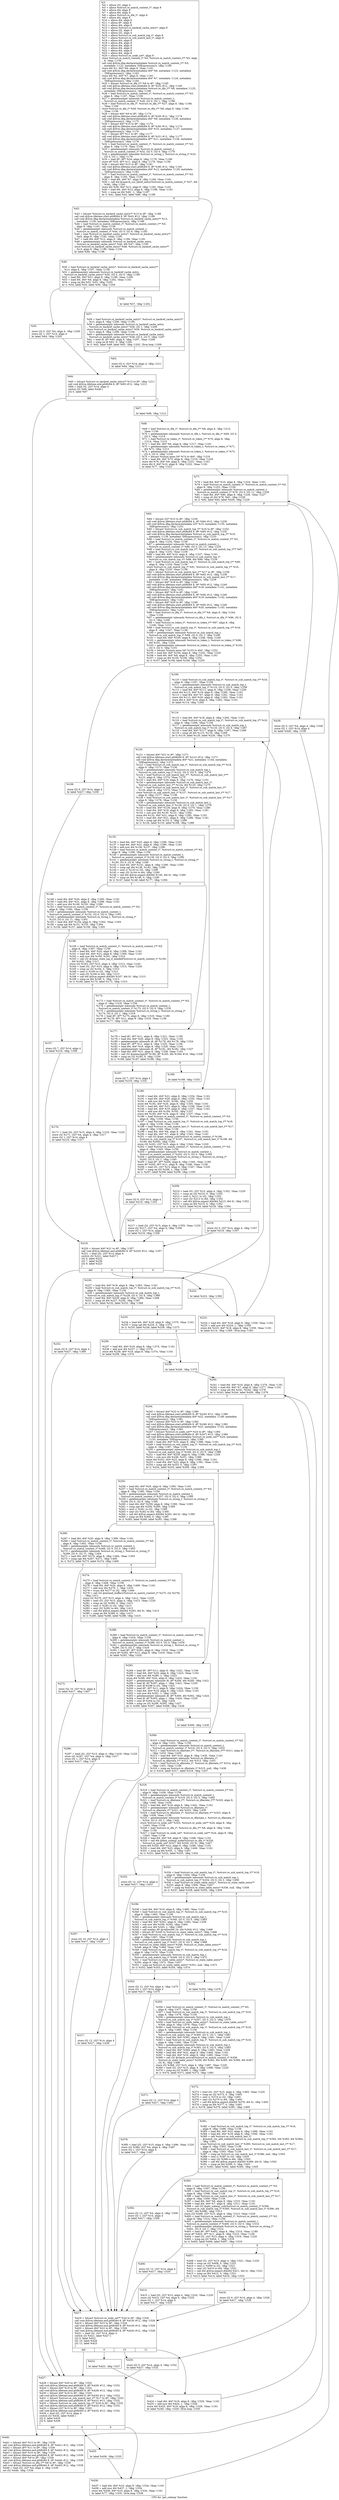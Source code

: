 digraph "CFG for 'get_subexp' function" {
	label="CFG for 'get_subexp' function";

	Node0xf84430 [shape=record,label="{%3:\l  %4 = alloca i32, align 4\l  %5 = alloca %struct.re_match_context_t*, align 8\l  %6 = alloca i64, align 8\l  %7 = alloca i64, align 8\l  %8 = alloca %struct.re_dfa_t*, align 8\l  %9 = alloca i64, align 8\l  %10 = alloca i64, align 8\l  %11 = alloca i8*, align 8\l  %12 = alloca i64, align 8\l  %13 = alloca %struct.re_backref_cache_entry*, align 8\l  %14 = alloca i32, align 4\l  %15 = alloca i32, align 4\l  %16 = alloca %struct.re_sub_match_top_t*, align 8\l  %17 = alloca %struct.re_sub_match_last_t*, align 8\l  %18 = alloca i64, align 8\l  %19 = alloca i64, align 8\l  %20 = alloca i64, align 8\l  %21 = alloca i64, align 8\l  %22 = alloca i64, align 8\l  %23 = alloca i64, align 8\l  %24 = alloca %struct.re_node_set*, align 8\l  store %struct.re_match_context_t* %0, %struct.re_match_context_t** %5, align\l... 8, !tbaa !1156\l  call void @llvm.dbg.declare(metadata %struct.re_match_context_t** %5,\l... metadata !1122, metadata !DIExpression()), !dbg !1160\l  store i64 %1, i64* %6, align 8, !tbaa !1161\l  call void @llvm.dbg.declare(metadata i64* %6, metadata !1123, metadata\l... !DIExpression()), !dbg !1163\l  store i64 %2, i64* %7, align 8, !tbaa !1161\l  call void @llvm.dbg.declare(metadata i64* %7, metadata !1124, metadata\l... !DIExpression()), !dbg !1164\l  %25 = bitcast %struct.re_dfa_t** %8 to i8*, !dbg !1165\l  call void @llvm.lifetime.start.p0i8(i64 8, i8* %25) #12, !dbg !1165\l  call void @llvm.dbg.declare(metadata %struct.re_dfa_t** %8, metadata !1125,\l... metadata !DIExpression()), !dbg !1166\l  %26 = load %struct.re_match_context_t*, %struct.re_match_context_t** %5,\l... align 8, !dbg !1167, !tbaa !1156\l  %27 = getelementptr inbounds %struct.re_match_context_t,\l... %struct.re_match_context_t* %26, i32 0, i32 1, !dbg !1168\l  %28 = load %struct.re_dfa_t*, %struct.re_dfa_t** %27, align 8, !dbg !1168,\l... !tbaa !1169\l  store %struct.re_dfa_t* %28, %struct.re_dfa_t** %8, align 8, !dbg !1166,\l... !tbaa !1156\l  %29 = bitcast i64* %9 to i8*, !dbg !1174\l  call void @llvm.lifetime.start.p0i8(i64 8, i8* %29) #12, !dbg !1174\l  call void @llvm.dbg.declare(metadata i64* %9, metadata !1126, metadata\l... !DIExpression()), !dbg !1175\l  %30 = bitcast i64* %10 to i8*, !dbg !1174\l  call void @llvm.lifetime.start.p0i8(i64 8, i8* %30) #12, !dbg !1174\l  call void @llvm.dbg.declare(metadata i64* %10, metadata !1127, metadata\l... !DIExpression()), !dbg !1176\l  %31 = bitcast i8** %11 to i8*, !dbg !1177\l  call void @llvm.lifetime.start.p0i8(i64 8, i8* %31) #12, !dbg !1177\l  call void @llvm.dbg.declare(metadata i8** %11, metadata !1128, metadata\l... !DIExpression()), !dbg !1178\l  %32 = load %struct.re_match_context_t*, %struct.re_match_context_t** %5,\l... align 8, !dbg !1179, !tbaa !1156\l  %33 = getelementptr inbounds %struct.re_match_context_t,\l... %struct.re_match_context_t* %32, i32 0, i32 0, !dbg !1179\l  %34 = getelementptr inbounds %struct.re_string_t, %struct.re_string_t* %33,\l... i32 0, i32 1, !dbg !1179\l  %35 = load i8*, i8** %34, align 8, !dbg !1179, !tbaa !1180\l  store i8* %35, i8** %11, align 8, !dbg !1178, !tbaa !1156\l  %36 = bitcast i64* %12 to i8*, !dbg !1181\l  call void @llvm.lifetime.start.p0i8(i64 8, i8* %36) #12, !dbg !1181\l  call void @llvm.dbg.declare(metadata i64* %12, metadata !1129, metadata\l... !DIExpression()), !dbg !1182\l  %37 = load %struct.re_match_context_t*, %struct.re_match_context_t** %5,\l... align 8, !dbg !1183, !tbaa !1156\l  %38 = load i64, i64* %7, align 8, !dbg !1184, !tbaa !1161\l  %39 = call i64 @search_cur_bkref_entry(%struct.re_match_context_t* %37, i64\l... %38), !dbg !1185\l  store i64 %39, i64* %12, align 8, !dbg !1182, !tbaa !1161\l  %40 = load i64, i64* %12, align 8, !dbg !1186, !tbaa !1161\l  %41 = icmp ne i64 %40, -1, !dbg !1187\l  br i1 %41, label %42, label %68, !dbg !1188\l|{<s0>T|<s1>F}}"];
	Node0xf84430:s0 -> Node0xf84500;
	Node0xf84430:s1 -> Node0xf84780;
	Node0xf84500 [shape=record,label="{%42:\l\l  %43 = bitcast %struct.re_backref_cache_entry** %13 to i8*, !dbg !1189\l  call void @llvm.lifetime.start.p0i8(i64 8, i8* %43) #12, !dbg !1189\l  call void @llvm.dbg.declare(metadata %struct.re_backref_cache_entry** %13,\l... metadata !1130, metadata !DIExpression()), !dbg !1190\l  %44 = load %struct.re_match_context_t*, %struct.re_match_context_t** %5,\l... align 8, !dbg !1191, !tbaa !1156\l  %45 = getelementptr inbounds %struct.re_match_context_t,\l... %struct.re_match_context_t* %44, i32 0, i32 9, !dbg !1192\l  %46 = load %struct.re_backref_cache_entry*, %struct.re_backref_cache_entry**\l... %45, align 8, !dbg !1192, !tbaa !1193\l  %47 = load i64, i64* %12, align 8, !dbg !1194, !tbaa !1161\l  %48 = getelementptr inbounds %struct.re_backref_cache_entry,\l... %struct.re_backref_cache_entry* %46, i64 %47, !dbg !1195\l  store %struct.re_backref_cache_entry* %48, %struct.re_backref_cache_entry**\l... %13, align 8, !dbg !1190, !tbaa !1156\l  br label %49, !dbg !1196\l}"];
	Node0xf84500 -> Node0xf84550;
	Node0xf84550 [shape=record,label="{%49:\l\l  %50 = load %struct.re_backref_cache_entry*, %struct.re_backref_cache_entry**\l... %13, align 8, !dbg !1197, !tbaa !1156\l  %51 = getelementptr inbounds %struct.re_backref_cache_entry,\l... %struct.re_backref_cache_entry* %50, i32 0, i32 0, !dbg !1199\l  %52 = load i64, i64* %51, align 8, !dbg !1199, !tbaa !1200\l  %53 = load i64, i64* %6, align 8, !dbg !1202, !tbaa !1161\l  %54 = icmp eq i64 %52, %53, !dbg !1203\l  br i1 %54, label %55, label %56, !dbg !1204\l|{<s0>T|<s1>F}}"];
	Node0xf84550:s0 -> Node0xf845a0;
	Node0xf84550:s1 -> Node0xf845f0;
	Node0xf845a0 [shape=record,label="{%55:\l\l  store i32 0, i32* %4, align 4, !dbg !1205\l  store i32 1, i32* %14, align 4\l  br label %64, !dbg !1205\l}"];
	Node0xf845a0 -> Node0xf846e0;
	Node0xf845f0 [shape=record,label="{%56:\l\l  br label %57, !dbg !1202\l}"];
	Node0xf845f0 -> Node0xf84640;
	Node0xf84640 [shape=record,label="{%57:\l\l  %58 = load %struct.re_backref_cache_entry*, %struct.re_backref_cache_entry**\l... %13, align 8, !dbg !1206, !tbaa !1156\l  %59 = getelementptr inbounds %struct.re_backref_cache_entry,\l... %struct.re_backref_cache_entry* %58, i32 1, !dbg !1206\l  store %struct.re_backref_cache_entry* %59, %struct.re_backref_cache_entry**\l... %13, align 8, !dbg !1206, !tbaa !1156\l  %60 = getelementptr inbounds %struct.re_backref_cache_entry,\l... %struct.re_backref_cache_entry* %58, i32 0, i32 5, !dbg !1207\l  %61 = load i8, i8* %60, align 8, !dbg !1207, !tbaa !1208\l  %62 = icmp ne i8 %61, 0, !dbg !1202\l  br i1 %62, label %49, label %63, !dbg !1202, !llvm.loop !1209\l|{<s0>T|<s1>F}}"];
	Node0xf84640:s0 -> Node0xf84550;
	Node0xf84640:s1 -> Node0xf84690;
	Node0xf84690 [shape=record,label="{%63:\l\l  store i32 0, i32* %14, align 4, !dbg !1211\l  br label %64, !dbg !1211\l}"];
	Node0xf84690 -> Node0xf846e0;
	Node0xf846e0 [shape=record,label="{%64:\l\l  %65 = bitcast %struct.re_backref_cache_entry** %13 to i8*, !dbg !1211\l  call void @llvm.lifetime.end.p0i8(i64 8, i8* %65) #12, !dbg !1211\l  %66 = load i32, i32* %14, align 4\l  switch i32 %66, label %440 [\l    i32 0, label %67\l  ]\l|{<s0>def|<s1>0}}"];
	Node0xf846e0:s0 -> Node0xf85c70;
	Node0xf846e0:s1 -> Node0xf84730;
	Node0xf84730 [shape=record,label="{%67:\l\l  br label %68, !dbg !1212\l}"];
	Node0xf84730 -> Node0xf84780;
	Node0xf84780 [shape=record,label="{%68:\l\l  %69 = load %struct.re_dfa_t*, %struct.re_dfa_t** %8, align 8, !dbg !1213,\l... !tbaa !1156\l  %70 = getelementptr inbounds %struct.re_dfa_t, %struct.re_dfa_t* %69, i32 0,\l... i32 0, !dbg !1214\l  %71 = load %struct.re_token_t*, %struct.re_token_t** %70, align 8, !dbg\l... !1214, !tbaa !1215\l  %72 = load i64, i64* %6, align 8, !dbg !1217, !tbaa !1161\l  %73 = getelementptr inbounds %struct.re_token_t, %struct.re_token_t* %71,\l... i64 %72, !dbg !1213\l  %74 = getelementptr inbounds %struct.re_token_t, %struct.re_token_t* %73,\l... i32 0, i32 0, !dbg !1218\l  %75 = bitcast %union.anon.34* %74 to i64*, !dbg !1219\l  %76 = load i64, i64* %75, align 8, !dbg !1219, !tbaa !1220\l  store i64 %76, i64* %9, align 8, !dbg !1221, !tbaa !1161\l  store i64 0, i64* %10, align 8, !dbg !1222, !tbaa !1161\l  br label %77, !dbg !1223\l}"];
	Node0xf84780 -> Node0xf847d0;
	Node0xf847d0 [shape=record,label="{%77:\l\l  %78 = load i64, i64* %10, align 8, !dbg !1224, !tbaa !1161\l  %79 = load %struct.re_match_context_t*, %struct.re_match_context_t** %5,\l... align 8, !dbg !1225, !tbaa !1156\l  %80 = getelementptr inbounds %struct.re_match_context_t,\l... %struct.re_match_context_t* %79, i32 0, i32 11, !dbg !1226\l  %81 = load i64, i64* %80, align 8, !dbg !1226, !tbaa !1227\l  %82 = icmp slt i64 %78, %81, !dbg !1228\l  br i1 %82, label %83, label %439, !dbg !1229\l|{<s0>T|<s1>F}}"];
	Node0xf847d0:s0 -> Node0xf84820;
	Node0xf847d0:s1 -> Node0xf85c20;
	Node0xf84820 [shape=record,label="{%83:\l\l  %84 = bitcast i32* %15 to i8*, !dbg !1230\l  call void @llvm.lifetime.start.p0i8(i64 4, i8* %84) #12, !dbg !1230\l  call void @llvm.dbg.declare(metadata i32* %15, metadata !1135, metadata\l... !DIExpression()), !dbg !1231\l  %85 = bitcast %struct.re_sub_match_top_t** %16 to i8*, !dbg !1232\l  call void @llvm.lifetime.start.p0i8(i64 8, i8* %85) #12, !dbg !1232\l  call void @llvm.dbg.declare(metadata %struct.re_sub_match_top_t** %16,\l... metadata !1139, metadata !DIExpression()), !dbg !1233\l  %86 = load %struct.re_match_context_t*, %struct.re_match_context_t** %5,\l... align 8, !dbg !1234, !tbaa !1156\l  %87 = getelementptr inbounds %struct.re_match_context_t,\l... %struct.re_match_context_t* %86, i32 0, i32 13, !dbg !1235\l  %88 = load %struct.re_sub_match_top_t**, %struct.re_sub_match_top_t*** %87,\l... align 8, !dbg !1235, !tbaa !1236\l  %89 = load i64, i64* %10, align 8, !dbg !1237, !tbaa !1161\l  %90 = getelementptr inbounds %struct.re_sub_match_top_t*,\l... %struct.re_sub_match_top_t** %88, i64 %89, !dbg !1234\l  %91 = load %struct.re_sub_match_top_t*, %struct.re_sub_match_top_t** %90,\l... align 8, !dbg !1234, !tbaa !1156\l  store %struct.re_sub_match_top_t* %91, %struct.re_sub_match_top_t** %16,\l... align 8, !dbg !1233, !tbaa !1156\l  %92 = bitcast %struct.re_sub_match_last_t** %17 to i8*, !dbg !1238\l  call void @llvm.lifetime.start.p0i8(i64 8, i8* %92) #12, !dbg !1238\l  call void @llvm.dbg.declare(metadata %struct.re_sub_match_last_t** %17,\l... metadata !1140, metadata !DIExpression()), !dbg !1239\l  %93 = bitcast i64* %18 to i8*, !dbg !1240\l  call void @llvm.lifetime.start.p0i8(i64 8, i8* %93) #12, !dbg !1240\l  call void @llvm.dbg.declare(metadata i64* %18, metadata !1141, metadata\l... !DIExpression()), !dbg !1241\l  %94 = bitcast i64* %19 to i8*, !dbg !1240\l  call void @llvm.lifetime.start.p0i8(i64 8, i8* %94) #12, !dbg !1240\l  call void @llvm.dbg.declare(metadata i64* %19, metadata !1142, metadata\l... !DIExpression()), !dbg !1242\l  %95 = bitcast i64* %20 to i8*, !dbg !1240\l  call void @llvm.lifetime.start.p0i8(i64 8, i8* %95) #12, !dbg !1240\l  call void @llvm.dbg.declare(metadata i64* %20, metadata !1143, metadata\l... !DIExpression()), !dbg !1243\l  %96 = load %struct.re_dfa_t*, %struct.re_dfa_t** %8, align 8, !dbg !1244,\l... !tbaa !1156\l  %97 = getelementptr inbounds %struct.re_dfa_t, %struct.re_dfa_t* %96, i32 0,\l... i32 0, !dbg !1246\l  %98 = load %struct.re_token_t*, %struct.re_token_t** %97, align 8, !dbg\l... !1246, !tbaa !1215\l  %99 = load %struct.re_sub_match_top_t*, %struct.re_sub_match_top_t** %16,\l... align 8, !dbg !1247, !tbaa !1156\l  %100 = getelementptr inbounds %struct.re_sub_match_top_t,\l... %struct.re_sub_match_top_t* %99, i32 0, i32 1, !dbg !1248\l  %101 = load i64, i64* %100, align 8, !dbg !1248, !tbaa !1249\l  %102 = getelementptr inbounds %struct.re_token_t, %struct.re_token_t* %98,\l... i64 %101, !dbg !1244\l  %103 = getelementptr inbounds %struct.re_token_t, %struct.re_token_t* %102,\l... i32 0, i32 0, !dbg !1251\l  %104 = bitcast %union.anon.34* %103 to i64*, !dbg !1252\l  %105 = load i64, i64* %104, align 8, !dbg !1252, !tbaa !1220\l  %106 = load i64, i64* %9, align 8, !dbg !1253, !tbaa !1161\l  %107 = icmp ne i64 %105, %106, !dbg !1254\l  br i1 %107, label %108, label %109, !dbg !1255\l|{<s0>T|<s1>F}}"];
	Node0xf84820:s0 -> Node0xf84870;
	Node0xf84820:s1 -> Node0xf848c0;
	Node0xf84870 [shape=record,label="{%108:\l\l  store i32 6, i32* %14, align 4\l  br label %427, !dbg !1256\l}"];
	Node0xf84870 -> Node0xf85b30;
	Node0xf848c0 [shape=record,label="{%109:\l\l  %110 = load %struct.re_sub_match_top_t*, %struct.re_sub_match_top_t** %16,\l... align 8, !dbg !1257, !tbaa !1156\l  %111 = getelementptr inbounds %struct.re_sub_match_top_t,\l... %struct.re_sub_match_top_t* %110, i32 0, i32 0, !dbg !1258\l  %112 = load i64, i64* %111, align 8, !dbg !1258, !tbaa !1259\l  store i64 %112, i64* %19, align 8, !dbg !1260, !tbaa !1161\l  %113 = load i64, i64* %7, align 8, !dbg !1261, !tbaa !1161\l  store i64 %113, i64* %20, align 8, !dbg !1262, !tbaa !1161\l  store i64 0, i64* %18, align 8, !dbg !1263, !tbaa !1161\l  br label %114, !dbg !1264\l}"];
	Node0xf848c0 -> Node0xf84910;
	Node0xf84910 [shape=record,label="{%114:\l\l  %115 = load i64, i64* %18, align 8, !dbg !1265, !tbaa !1161\l  %116 = load %struct.re_sub_match_top_t*, %struct.re_sub_match_top_t** %16,\l... align 8, !dbg !1266, !tbaa !1156\l  %117 = getelementptr inbounds %struct.re_sub_match_top_t,\l... %struct.re_sub_match_top_t* %116, i32 0, i32 4, !dbg !1267\l  %118 = load i64, i64* %117, align 8, !dbg !1267, !tbaa !1268\l  %119 = icmp slt i64 %115, %118, !dbg !1269\l  br i1 %119, label %120, label %226, !dbg !1270\l|{<s0>T|<s1>F}}"];
	Node0xf84910:s0 -> Node0xf84960;
	Node0xf84910:s1 -> Node0xf84f00;
	Node0xf84960 [shape=record,label="{%120:\l\l  %121 = bitcast i64* %21 to i8*, !dbg !1271\l  call void @llvm.lifetime.start.p0i8(i64 8, i8* %121) #12, !dbg !1271\l  call void @llvm.dbg.declare(metadata i64* %21, metadata !1144, metadata\l... !DIExpression()), !dbg !1272\l  %122 = load %struct.re_sub_match_top_t*, %struct.re_sub_match_top_t** %16,\l... align 8, !dbg !1273, !tbaa !1156\l  %123 = getelementptr inbounds %struct.re_sub_match_top_t,\l... %struct.re_sub_match_top_t* %122, i32 0, i32 5, !dbg !1274\l  %124 = load %struct.re_sub_match_last_t**, %struct.re_sub_match_last_t***\l... %123, align 8, !dbg !1274, !tbaa !1275\l  %125 = load i64, i64* %18, align 8, !dbg !1276, !tbaa !1161\l  %126 = getelementptr inbounds %struct.re_sub_match_last_t*,\l... %struct.re_sub_match_last_t** %124, i64 %125, !dbg !1273\l  %127 = load %struct.re_sub_match_last_t*, %struct.re_sub_match_last_t**\l... %126, align 8, !dbg !1273, !tbaa !1156\l  store %struct.re_sub_match_last_t* %127, %struct.re_sub_match_last_t** %17,\l... align 8, !dbg !1277, !tbaa !1156\l  %128 = load %struct.re_sub_match_last_t*, %struct.re_sub_match_last_t** %17,\l... align 8, !dbg !1278, !tbaa !1156\l  %129 = getelementptr inbounds %struct.re_sub_match_last_t,\l... %struct.re_sub_match_last_t* %128, i32 0, i32 1, !dbg !1279\l  %130 = load i64, i64* %129, align 8, !dbg !1279, !tbaa !1280\l  %131 = load i64, i64* %19, align 8, !dbg !1283, !tbaa !1161\l  %132 = sub nsw i64 %130, %131, !dbg !1284\l  store i64 %132, i64* %21, align 8, !dbg !1285, !tbaa !1161\l  %133 = load i64, i64* %21, align 8, !dbg !1286, !tbaa !1161\l  %134 = icmp sgt i64 %133, 0, !dbg !1288\l  br i1 %134, label %135, label %189, !dbg !1289\l|{<s0>T|<s1>F}}"];
	Node0xf84960:s0 -> Node0xf849b0;
	Node0xf84960:s1 -> Node0xf84c80;
	Node0xf849b0 [shape=record,label="{%135:\l\l  %136 = load i64, i64* %20, align 8, !dbg !1290, !tbaa !1161\l  %137 = load i64, i64* %21, align 8, !dbg !1290, !tbaa !1161\l  %138 = add nsw i64 %136, %137, !dbg !1290\l  %139 = load %struct.re_match_context_t*, %struct.re_match_context_t** %5,\l... align 8, !dbg !1290, !tbaa !1156\l  %140 = getelementptr inbounds %struct.re_match_context_t,\l... %struct.re_match_context_t* %139, i32 0, i32 0, !dbg !1290\l  %141 = getelementptr inbounds %struct.re_string_t, %struct.re_string_t*\l... %140, i32 0, i32 6, !dbg !1290\l  %142 = load i64, i64* %141, align 8, !dbg !1290, !tbaa !1293\l  %143 = icmp sgt i64 %138, %142, !dbg !1290\l  %144 = zext i1 %143 to i32, !dbg !1290\l  %145 = sext i32 %144 to i64, !dbg !1290\l  %146 = call i64 @llvm.expect.i64(i64 %145, i64 0), !dbg !1290\l  %147 = icmp ne i64 %146, 0, !dbg !1290\l  br i1 %147, label %148, label %177, !dbg !1294\l|{<s0>T|<s1>F}}"];
	Node0xf849b0:s0 -> Node0xf84a00;
	Node0xf849b0:s1 -> Node0xf84b90;
	Node0xf84a00 [shape=record,label="{%148:\l\l  %149 = load i64, i64* %20, align 8, !dbg !1295, !tbaa !1161\l  %150 = load i64, i64* %21, align 8, !dbg !1298, !tbaa !1161\l  %151 = add nsw i64 %149, %150, !dbg !1299\l  %152 = load %struct.re_match_context_t*, %struct.re_match_context_t** %5,\l... align 8, !dbg !1300, !tbaa !1156\l  %153 = getelementptr inbounds %struct.re_match_context_t,\l... %struct.re_match_context_t* %152, i32 0, i32 0, !dbg !1301\l  %154 = getelementptr inbounds %struct.re_string_t, %struct.re_string_t*\l... %153, i32 0, i32 11, !dbg !1302\l  %155 = load i64, i64* %154, align 8, !dbg !1302, !tbaa !1303\l  %156 = icmp sgt i64 %151, %155, !dbg !1304\l  br i1 %156, label %157, label %158, !dbg !1305\l|{<s0>T|<s1>F}}"];
	Node0xf84a00:s0 -> Node0xf84a50;
	Node0xf84a00:s1 -> Node0xf84aa0;
	Node0xf84a50 [shape=record,label="{%157:\l\l  store i32 7, i32* %14, align 4\l  br label %219, !dbg !1306\l}"];
	Node0xf84a50 -> Node0xf84e10;
	Node0xf84aa0 [shape=record,label="{%158:\l\l  %159 = load %struct.re_match_context_t*, %struct.re_match_context_t** %5,\l... align 8, !dbg !1307, !tbaa !1156\l  %160 = load i64, i64* %20, align 8, !dbg !1308, !tbaa !1161\l  %161 = load i64, i64* %21, align 8, !dbg !1309, !tbaa !1161\l  %162 = add nsw i64 %160, %161, !dbg !1310\l  %163 = call i32 @clean_state_log_if_needed(%struct.re_match_context_t* %159,\l... i64 %162), !dbg !1311\l  store i32 %163, i32* %15, align 4, !dbg !1312, !tbaa !1220\l  %164 = load i32, i32* %15, align 4, !dbg !1313, !tbaa !1220\l  %165 = icmp ne i32 %164, 0, !dbg !1313\l  %166 = zext i1 %165 to i32, !dbg !1313\l  %167 = sext i32 %166 to i64, !dbg !1313\l  %168 = call i64 @llvm.expect.i64(i64 %167, i64 0), !dbg !1313\l  %169 = icmp ne i64 %168, 0, !dbg !1313\l  br i1 %169, label %170, label %172, !dbg !1315\l|{<s0>T|<s1>F}}"];
	Node0xf84aa0:s0 -> Node0xf84af0;
	Node0xf84aa0:s1 -> Node0xf84b40;
	Node0xf84af0 [shape=record,label="{%170:\l\l  %171 = load i32, i32* %15, align 4, !dbg !1316, !tbaa !1220\l  store i32 %171, i32* %4, align 4, !dbg !1317\l  store i32 1, i32* %14, align 4\l  br label %219, !dbg !1317\l}"];
	Node0xf84af0 -> Node0xf84e10;
	Node0xf84b40 [shape=record,label="{%172:\l\l  %173 = load %struct.re_match_context_t*, %struct.re_match_context_t** %5,\l... align 8, !dbg !1318, !tbaa !1156\l  %174 = getelementptr inbounds %struct.re_match_context_t,\l... %struct.re_match_context_t* %173, i32 0, i32 0, !dbg !1318\l  %175 = getelementptr inbounds %struct.re_string_t, %struct.re_string_t*\l... %174, i32 0, i32 1, !dbg !1318\l  %176 = load i8*, i8** %175, align 8, !dbg !1318, !tbaa !1180\l  store i8* %176, i8** %11, align 8, !dbg !1319, !tbaa !1156\l  br label %177, !dbg !1320\l}"];
	Node0xf84b40 -> Node0xf84b90;
	Node0xf84b90 [shape=record,label="{%177:\l\l  %178 = load i8*, i8** %11, align 8, !dbg !1321, !tbaa !1156\l  %179 = load i64, i64* %20, align 8, !dbg !1323, !tbaa !1161\l  %180 = getelementptr inbounds i8, i8* %178, i64 %179, !dbg !1324\l  %181 = load i8*, i8** %11, align 8, !dbg !1325, !tbaa !1156\l  %182 = load i64, i64* %19, align 8, !dbg !1326, !tbaa !1161\l  %183 = getelementptr inbounds i8, i8* %181, i64 %182, !dbg !1327\l  %184 = load i64, i64* %21, align 8, !dbg !1328, !tbaa !1161\l  %185 = call i32 @memcmp(i8* %180, i8* %183, i64 %184) #16, !dbg !1329\l  %186 = icmp ne i32 %185, 0, !dbg !1330\l  br i1 %186, label %187, label %188, !dbg !1331\l|{<s0>T|<s1>F}}"];
	Node0xf84b90:s0 -> Node0xf84be0;
	Node0xf84b90:s1 -> Node0xf84c30;
	Node0xf84be0 [shape=record,label="{%187:\l\l  store i32 7, i32* %14, align 4\l  br label %219, !dbg !1332\l}"];
	Node0xf84be0 -> Node0xf84e10;
	Node0xf84c30 [shape=record,label="{%188:\l\l  br label %189, !dbg !1333\l}"];
	Node0xf84c30 -> Node0xf84c80;
	Node0xf84c80 [shape=record,label="{%189:\l\l  %190 = load i64, i64* %21, align 8, !dbg !1334, !tbaa !1161\l  %191 = load i64, i64* %20, align 8, !dbg !1335, !tbaa !1161\l  %192 = add nsw i64 %191, %190, !dbg !1335\l  store i64 %192, i64* %20, align 8, !dbg !1335, !tbaa !1161\l  %193 = load i64, i64* %21, align 8, !dbg !1336, !tbaa !1161\l  %194 = load i64, i64* %19, align 8, !dbg !1337, !tbaa !1161\l  %195 = add nsw i64 %194, %193, !dbg !1337\l  store i64 %195, i64* %19, align 8, !dbg !1337, !tbaa !1161\l  %196 = load %struct.re_match_context_t*, %struct.re_match_context_t** %5,\l... align 8, !dbg !1338, !tbaa !1156\l  %197 = load %struct.re_sub_match_top_t*, %struct.re_sub_match_top_t** %16,\l... align 8, !dbg !1339, !tbaa !1156\l  %198 = load %struct.re_sub_match_last_t*, %struct.re_sub_match_last_t** %17,\l... align 8, !dbg !1340, !tbaa !1156\l  %199 = load i64, i64* %6, align 8, !dbg !1341, !tbaa !1161\l  %200 = load i64, i64* %7, align 8, !dbg !1342, !tbaa !1161\l  %201 = call i32 @get_subexp_sub(%struct.re_match_context_t* %196,\l... %struct.re_sub_match_top_t* %197, %struct.re_sub_match_last_t* %198, i64\l... %199, i64 %200), !dbg !1343\l  store i32 %201, i32* %15, align 4, !dbg !1344, !tbaa !1220\l  %202 = load %struct.re_match_context_t*, %struct.re_match_context_t** %5,\l... align 8, !dbg !1345, !tbaa !1156\l  %203 = getelementptr inbounds %struct.re_match_context_t,\l... %struct.re_match_context_t* %202, i32 0, i32 0, !dbg !1345\l  %204 = getelementptr inbounds %struct.re_string_t, %struct.re_string_t*\l... %203, i32 0, i32 1, !dbg !1345\l  %205 = load i8*, i8** %204, align 8, !dbg !1345, !tbaa !1180\l  store i8* %205, i8** %11, align 8, !dbg !1346, !tbaa !1156\l  %206 = load i32, i32* %15, align 4, !dbg !1347, !tbaa !1220\l  %207 = icmp eq i32 %206, 1, !dbg !1349\l  br i1 %207, label %208, label %209, !dbg !1350\l|{<s0>T|<s1>F}}"];
	Node0xf84c80:s0 -> Node0xf84cd0;
	Node0xf84c80:s1 -> Node0xf84d20;
	Node0xf84cd0 [shape=record,label="{%208:\l\l  store i32 9, i32* %14, align 4\l  br label %219, !dbg !1351\l}"];
	Node0xf84cd0 -> Node0xf84e10;
	Node0xf84d20 [shape=record,label="{%209:\l\l  %210 = load i32, i32* %15, align 4, !dbg !1352, !tbaa !1220\l  %211 = icmp ne i32 %210, 0, !dbg !1352\l  %212 = zext i1 %211 to i32, !dbg !1352\l  %213 = sext i32 %212 to i64, !dbg !1352\l  %214 = call i64 @llvm.expect.i64(i64 %213, i64 0), !dbg !1352\l  %215 = icmp ne i64 %214, 0, !dbg !1352\l  br i1 %215, label %216, label %218, !dbg !1354\l|{<s0>T|<s1>F}}"];
	Node0xf84d20:s0 -> Node0xf84d70;
	Node0xf84d20:s1 -> Node0xf84dc0;
	Node0xf84d70 [shape=record,label="{%216:\l\l  %217 = load i32, i32* %15, align 4, !dbg !1355, !tbaa !1220\l  store i32 %217, i32* %4, align 4, !dbg !1356\l  store i32 1, i32* %14, align 4\l  br label %219, !dbg !1356\l}"];
	Node0xf84d70 -> Node0xf84e10;
	Node0xf84dc0 [shape=record,label="{%218:\l\l  store i32 0, i32* %14, align 4, !dbg !1357\l  br label %219, !dbg !1357\l}"];
	Node0xf84dc0 -> Node0xf84e10;
	Node0xf84e10 [shape=record,label="{%219:\l\l  %220 = bitcast i64* %21 to i8*, !dbg !1357\l  call void @llvm.lifetime.end.p0i8(i64 8, i8* %220) #12, !dbg !1357\l  %221 = load i32, i32* %14, align 4\l  switch i32 %221, label %427 [\l    i32 0, label %222\l    i32 7, label %226\l    i32 9, label %223\l  ]\l|{<s0>def|<s1>0|<s2>7|<s3>9}}"];
	Node0xf84e10:s0 -> Node0xf85b30;
	Node0xf84e10:s1 -> Node0xf84e60;
	Node0xf84e10:s2 -> Node0xf84f00;
	Node0xf84e10:s3 -> Node0xf84eb0;
	Node0xf84e60 [shape=record,label="{%222:\l\l  br label %223, !dbg !1358\l}"];
	Node0xf84e60 -> Node0xf84eb0;
	Node0xf84eb0 [shape=record,label="{%223:\l\l  %224 = load i64, i64* %18, align 8, !dbg !1359, !tbaa !1161\l  %225 = add nsw i64 %224, 1, !dbg !1359\l  store i64 %225, i64* %18, align 8, !dbg !1359, !tbaa !1161\l  br label %114, !dbg !1360, !llvm.loop !1361\l}"];
	Node0xf84eb0 -> Node0xf84910;
	Node0xf84f00 [shape=record,label="{%226:\l\l  %227 = load i64, i64* %18, align 8, !dbg !1363, !tbaa !1161\l  %228 = load %struct.re_sub_match_top_t*, %struct.re_sub_match_top_t** %16,\l... align 8, !dbg !1365, !tbaa !1156\l  %229 = getelementptr inbounds %struct.re_sub_match_top_t,\l... %struct.re_sub_match_top_t* %228, i32 0, i32 4, !dbg !1366\l  %230 = load i64, i64* %229, align 8, !dbg !1366, !tbaa !1268\l  %231 = icmp slt i64 %227, %230, !dbg !1367\l  br i1 %231, label %232, label %233, !dbg !1368\l|{<s0>T|<s1>F}}"];
	Node0xf84f00:s0 -> Node0xf84f50;
	Node0xf84f00:s1 -> Node0xf84fa0;
	Node0xf84f50 [shape=record,label="{%232:\l\l  store i32 6, i32* %14, align 4\l  br label %427, !dbg !1369\l}"];
	Node0xf84f50 -> Node0xf85b30;
	Node0xf84fa0 [shape=record,label="{%233:\l\l  %234 = load i64, i64* %18, align 8, !dbg !1370, !tbaa !1161\l  %235 = icmp sgt i64 %234, 0, !dbg !1372\l  br i1 %235, label %236, label %239, !dbg !1373\l|{<s0>T|<s1>F}}"];
	Node0xf84fa0:s0 -> Node0xf84ff0;
	Node0xf84fa0:s1 -> Node0xf85040;
	Node0xf84ff0 [shape=record,label="{%236:\l\l  %237 = load i64, i64* %19, align 8, !dbg !1374, !tbaa !1161\l  %238 = add nsw i64 %237, 1, !dbg !1374\l  store i64 %238, i64* %19, align 8, !dbg !1374, !tbaa !1161\l  br label %239, !dbg !1374\l}"];
	Node0xf84ff0 -> Node0xf85040;
	Node0xf85040 [shape=record,label="{%239:\l\l  br label %240, !dbg !1375\l}"];
	Node0xf85040 -> Node0xf85090;
	Node0xf85090 [shape=record,label="{%240:\l\l  %241 = load i64, i64* %19, align 8, !dbg !1376, !tbaa !1161\l  %242 = load i64, i64* %7, align 8, !dbg !1377, !tbaa !1161\l  %243 = icmp sle i64 %241, %242, !dbg !1378\l  br i1 %243, label %244, label %426, !dbg !1379\l|{<s0>T|<s1>F}}"];
	Node0xf85090:s0 -> Node0xf850e0;
	Node0xf85090:s1 -> Node0xf85ae0;
	Node0xf850e0 [shape=record,label="{%244:\l\l  %245 = bitcast i64* %22 to i8*, !dbg !1380\l  call void @llvm.lifetime.start.p0i8(i64 8, i8* %245) #12, !dbg !1380\l  call void @llvm.dbg.declare(metadata i64* %22, metadata !1148, metadata\l... !DIExpression()), !dbg !1381\l  %246 = bitcast i64* %23 to i8*, !dbg !1382\l  call void @llvm.lifetime.start.p0i8(i64 8, i8* %246) #12, !dbg !1382\l  call void @llvm.dbg.declare(metadata i64* %23, metadata !1152, metadata\l... !DIExpression()), !dbg !1383\l  %247 = bitcast %struct.re_node_set** %24 to i8*, !dbg !1384\l  call void @llvm.lifetime.start.p0i8(i64 8, i8* %247) #12, !dbg !1384\l  call void @llvm.dbg.declare(metadata %struct.re_node_set** %24, metadata\l... !1153, metadata !DIExpression()), !dbg !1385\l  %248 = load i64, i64* %19, align 8, !dbg !1386, !tbaa !1161\l  %249 = load %struct.re_sub_match_top_t*, %struct.re_sub_match_top_t** %16,\l... align 8, !dbg !1387, !tbaa !1156\l  %250 = getelementptr inbounds %struct.re_sub_match_top_t,\l... %struct.re_sub_match_top_t* %249, i32 0, i32 0, !dbg !1388\l  %251 = load i64, i64* %250, align 8, !dbg !1388, !tbaa !1259\l  %252 = sub nsw i64 %248, %251, !dbg !1389\l  store i64 %252, i64* %23, align 8, !dbg !1390, !tbaa !1161\l  %253 = load i64, i64* %23, align 8, !dbg !1391, !tbaa !1161\l  %254 = icmp sgt i64 %253, 0, !dbg !1393\l  br i1 %254, label %255, label %309, !dbg !1394\l|{<s0>T|<s1>F}}"];
	Node0xf850e0:s0 -> Node0xf85130;
	Node0xf850e0:s1 -> Node0xf85400;
	Node0xf85130 [shape=record,label="{%255:\l\l  %256 = load i64, i64* %20, align 8, !dbg !1395, !tbaa !1161\l  %257 = load %struct.re_match_context_t*, %struct.re_match_context_t** %5,\l... align 8, !dbg !1395, !tbaa !1156\l  %258 = getelementptr inbounds %struct.re_match_context_t,\l... %struct.re_match_context_t* %257, i32 0, i32 0, !dbg !1395\l  %259 = getelementptr inbounds %struct.re_string_t, %struct.re_string_t*\l... %258, i32 0, i32 6, !dbg !1395\l  %260 = load i64, i64* %259, align 8, !dbg !1395, !tbaa !1293\l  %261 = icmp sge i64 %256, %260, !dbg !1395\l  %262 = zext i1 %261 to i32, !dbg !1395\l  %263 = sext i32 %262 to i64, !dbg !1395\l  %264 = call i64 @llvm.expect.i64(i64 %263, i64 0), !dbg !1395\l  %265 = icmp ne i64 %264, 0, !dbg !1395\l  br i1 %265, label %266, label %293, !dbg !1398\l|{<s0>T|<s1>F}}"];
	Node0xf85130:s0 -> Node0xf85180;
	Node0xf85130:s1 -> Node0xf85310;
	Node0xf85180 [shape=record,label="{%266:\l\l  %267 = load i64, i64* %20, align 8, !dbg !1399, !tbaa !1161\l  %268 = load %struct.re_match_context_t*, %struct.re_match_context_t** %5,\l... align 8, !dbg !1402, !tbaa !1156\l  %269 = getelementptr inbounds %struct.re_match_context_t,\l... %struct.re_match_context_t* %268, i32 0, i32 0, !dbg !1403\l  %270 = getelementptr inbounds %struct.re_string_t, %struct.re_string_t*\l... %269, i32 0, i32 11, !dbg !1404\l  %271 = load i64, i64* %270, align 8, !dbg !1404, !tbaa !1303\l  %272 = icmp sge i64 %267, %271, !dbg !1405\l  br i1 %272, label %273, label %274, !dbg !1406\l|{<s0>T|<s1>F}}"];
	Node0xf85180:s0 -> Node0xf851d0;
	Node0xf85180:s1 -> Node0xf85220;
	Node0xf851d0 [shape=record,label="{%273:\l\l  store i32 10, i32* %14, align 4\l  br label %417, !dbg !1407\l}"];
	Node0xf851d0 -> Node0xf859f0;
	Node0xf85220 [shape=record,label="{%274:\l\l  %275 = load %struct.re_match_context_t*, %struct.re_match_context_t** %5,\l... align 8, !dbg !1408, !tbaa !1156\l  %276 = load i64, i64* %20, align 8, !dbg !1409, !tbaa !1161\l  %277 = add nsw i64 %276, 1, !dbg !1410\l  %278 = trunc i64 %277 to i32, !dbg !1409\l  %279 = call i32 @extend_buffers(%struct.re_match_context_t* %275, i32 %278),\l... !dbg !1411\l  store i32 %279, i32* %15, align 4, !dbg !1412, !tbaa !1220\l  %280 = load i32, i32* %15, align 4, !dbg !1413, !tbaa !1220\l  %281 = icmp ne i32 %280, 0, !dbg !1413\l  %282 = zext i1 %281 to i32, !dbg !1413\l  %283 = sext i32 %282 to i64, !dbg !1413\l  %284 = call i64 @llvm.expect.i64(i64 %283, i64 0), !dbg !1413\l  %285 = icmp ne i64 %284, 0, !dbg !1413\l  br i1 %285, label %286, label %288, !dbg !1415\l|{<s0>T|<s1>F}}"];
	Node0xf85220:s0 -> Node0xf85270;
	Node0xf85220:s1 -> Node0xf852c0;
	Node0xf85270 [shape=record,label="{%286:\l\l  %287 = load i32, i32* %15, align 4, !dbg !1416, !tbaa !1220\l  store i32 %287, i32* %4, align 4, !dbg !1417\l  store i32 1, i32* %14, align 4\l  br label %417, !dbg !1417\l}"];
	Node0xf85270 -> Node0xf859f0;
	Node0xf852c0 [shape=record,label="{%288:\l\l  %289 = load %struct.re_match_context_t*, %struct.re_match_context_t** %5,\l... align 8, !dbg !1418, !tbaa !1156\l  %290 = getelementptr inbounds %struct.re_match_context_t,\l... %struct.re_match_context_t* %289, i32 0, i32 0, !dbg !1418\l  %291 = getelementptr inbounds %struct.re_string_t, %struct.re_string_t*\l... %290, i32 0, i32 1, !dbg !1418\l  %292 = load i8*, i8** %291, align 8, !dbg !1418, !tbaa !1180\l  store i8* %292, i8** %11, align 8, !dbg !1419, !tbaa !1156\l  br label %293, !dbg !1420\l}"];
	Node0xf852c0 -> Node0xf85310;
	Node0xf85310 [shape=record,label="{%293:\l\l  %294 = load i8*, i8** %11, align 8, !dbg !1421, !tbaa !1156\l  %295 = load i64, i64* %20, align 8, !dbg !1423, !tbaa !1161\l  %296 = add nsw i64 %295, 1, !dbg !1423\l  store i64 %296, i64* %20, align 8, !dbg !1423, !tbaa !1161\l  %297 = getelementptr inbounds i8, i8* %294, i64 %295, !dbg !1421\l  %298 = load i8, i8* %297, align 1, !dbg !1421, !tbaa !1220\l  %299 = sext i8 %298 to i32, !dbg !1421\l  %300 = load i8*, i8** %11, align 8, !dbg !1424, !tbaa !1156\l  %301 = load i64, i64* %19, align 8, !dbg !1425, !tbaa !1161\l  %302 = sub nsw i64 %301, 1, !dbg !1426\l  %303 = getelementptr inbounds i8, i8* %300, i64 %302, !dbg !1424\l  %304 = load i8, i8* %303, align 1, !dbg !1424, !tbaa !1220\l  %305 = sext i8 %304 to i32, !dbg !1424\l  %306 = icmp ne i32 %299, %305, !dbg !1427\l  br i1 %306, label %307, label %308, !dbg !1428\l|{<s0>T|<s1>F}}"];
	Node0xf85310:s0 -> Node0xf85360;
	Node0xf85310:s1 -> Node0xf853b0;
	Node0xf85360 [shape=record,label="{%307:\l\l  store i32 10, i32* %14, align 4\l  br label %417, !dbg !1429\l}"];
	Node0xf85360 -> Node0xf859f0;
	Node0xf853b0 [shape=record,label="{%308:\l\l  br label %309, !dbg !1430\l}"];
	Node0xf853b0 -> Node0xf85400;
	Node0xf85400 [shape=record,label="{%309:\l\l  %310 = load %struct.re_match_context_t*, %struct.re_match_context_t** %5,\l... align 8, !dbg !1431, !tbaa !1156\l  %311 = getelementptr inbounds %struct.re_match_context_t,\l... %struct.re_match_context_t* %310, i32 0, i32 5, !dbg !1433\l  %312 = load %struct.re_dfastate_t**, %struct.re_dfastate_t*** %311, align 8,\l... !dbg !1433, !tbaa !1434\l  %313 = load i64, i64* %19, align 8, !dbg !1435, !tbaa !1161\l  %314 = getelementptr inbounds %struct.re_dfastate_t*,\l... %struct.re_dfastate_t** %312, i64 %313, !dbg !1431\l  %315 = load %struct.re_dfastate_t*, %struct.re_dfastate_t** %314, align 8,\l... !dbg !1431, !tbaa !1156\l  %316 = icmp eq %struct.re_dfastate_t* %315, null, !dbg !1436\l  br i1 %316, label %317, label %318, !dbg !1437\l|{<s0>T|<s1>F}}"];
	Node0xf85400:s0 -> Node0xf85450;
	Node0xf85400:s1 -> Node0xf854a0;
	Node0xf85450 [shape=record,label="{%317:\l\l  store i32 12, i32* %14, align 4\l  br label %417, !dbg !1438\l}"];
	Node0xf85450 -> Node0xf859f0;
	Node0xf854a0 [shape=record,label="{%318:\l\l  %319 = load %struct.re_match_context_t*, %struct.re_match_context_t** %5,\l... align 8, !dbg !1439, !tbaa !1156\l  %320 = getelementptr inbounds %struct.re_match_context_t,\l... %struct.re_match_context_t* %319, i32 0, i32 5, !dbg !1440\l  %321 = load %struct.re_dfastate_t**, %struct.re_dfastate_t*** %320, align 8,\l... !dbg !1440, !tbaa !1434\l  %322 = load i64, i64* %19, align 8, !dbg !1441, !tbaa !1161\l  %323 = getelementptr inbounds %struct.re_dfastate_t*,\l... %struct.re_dfastate_t** %321, i64 %322, !dbg !1439\l  %324 = load %struct.re_dfastate_t*, %struct.re_dfastate_t** %323, align 8,\l... !dbg !1439, !tbaa !1156\l  %325 = getelementptr inbounds %struct.re_dfastate_t, %struct.re_dfastate_t*\l... %324, i32 0, i32 1, !dbg !1442\l  store %struct.re_node_set* %325, %struct.re_node_set** %24, align 8, !dbg\l... !1443, !tbaa !1156\l  %326 = load %struct.re_dfa_t*, %struct.re_dfa_t** %8, align 8, !dbg !1444,\l... !tbaa !1156\l  %327 = load %struct.re_node_set*, %struct.re_node_set** %24, align 8, !dbg\l... !1445, !tbaa !1156\l  %328 = load i64, i64* %9, align 8, !dbg !1446, !tbaa !1161\l  %329 = call i64 @find_subexp_node(%struct.re_dfa_t* %326,\l... %struct.re_node_set* %327, i64 %328, i32 9), !dbg !1447\l  store i64 %329, i64* %22, align 8, !dbg !1448, !tbaa !1161\l  %330 = load i64, i64* %22, align 8, !dbg !1449, !tbaa !1161\l  %331 = icmp eq i64 %330, -1, !dbg !1451\l  br i1 %331, label %332, label %333, !dbg !1452\l|{<s0>T|<s1>F}}"];
	Node0xf854a0:s0 -> Node0xf854f0;
	Node0xf854a0:s1 -> Node0xf85540;
	Node0xf854f0 [shape=record,label="{%332:\l\l  store i32 12, i32* %14, align 4\l  br label %417, !dbg !1453\l}"];
	Node0xf854f0 -> Node0xf859f0;
	Node0xf85540 [shape=record,label="{%333:\l\l  %334 = load %struct.re_sub_match_top_t*, %struct.re_sub_match_top_t** %16,\l... align 8, !dbg !1454, !tbaa !1156\l  %335 = getelementptr inbounds %struct.re_sub_match_top_t,\l... %struct.re_sub_match_top_t* %334, i32 0, i32 2, !dbg !1456\l  %336 = load %struct.re_state_table_entry*, %struct.re_state_table_entry**\l... %335, align 8, !dbg !1456, !tbaa !1457\l  %337 = icmp eq %struct.re_state_table_entry* %336, null, !dbg !1458\l  br i1 %337, label %338, label %355, !dbg !1459\l|{<s0>T|<s1>F}}"];
	Node0xf85540:s0 -> Node0xf85590;
	Node0xf85540:s1 -> Node0xf85680;
	Node0xf85590 [shape=record,label="{%338:\l\l  %339 = load i64, i64* %19, align 8, !dbg !1460, !tbaa !1161\l  %340 = load %struct.re_sub_match_top_t*, %struct.re_sub_match_top_t** %16,\l... align 8, !dbg !1462, !tbaa !1156\l  %341 = getelementptr inbounds %struct.re_sub_match_top_t,\l... %struct.re_sub_match_top_t* %340, i32 0, i32 0, !dbg !1463\l  %342 = load i64, i64* %341, align 8, !dbg !1463, !tbaa !1259\l  %343 = sub nsw i64 %339, %342, !dbg !1464\l  %344 = add nsw i64 %343, 1, !dbg !1465\l  %345 = call noalias i8* @calloc(i64 24, i64 %344) #12, !dbg !1466\l  %346 = bitcast i8* %345 to %struct.re_state_table_entry*, !dbg !1466\l  %347 = load %struct.re_sub_match_top_t*, %struct.re_sub_match_top_t** %16,\l... align 8, !dbg !1467, !tbaa !1156\l  %348 = getelementptr inbounds %struct.re_sub_match_top_t,\l... %struct.re_sub_match_top_t* %347, i32 0, i32 2, !dbg !1468\l  store %struct.re_state_table_entry* %346, %struct.re_state_table_entry**\l... %348, align 8, !dbg !1469, !tbaa !1457\l  %349 = load %struct.re_sub_match_top_t*, %struct.re_sub_match_top_t** %16,\l... align 8, !dbg !1470, !tbaa !1156\l  %350 = getelementptr inbounds %struct.re_sub_match_top_t,\l... %struct.re_sub_match_top_t* %349, i32 0, i32 2, !dbg !1472\l  %351 = load %struct.re_state_table_entry*, %struct.re_state_table_entry**\l... %350, align 8, !dbg !1472, !tbaa !1457\l  %352 = icmp eq %struct.re_state_table_entry* %351, null, !dbg !1473\l  br i1 %352, label %353, label %354, !dbg !1474\l|{<s0>T|<s1>F}}"];
	Node0xf85590:s0 -> Node0xf855e0;
	Node0xf85590:s1 -> Node0xf85630;
	Node0xf855e0 [shape=record,label="{%353:\l\l  store i32 12, i32* %4, align 4, !dbg !1475\l  store i32 1, i32* %14, align 4\l  br label %417, !dbg !1475\l}"];
	Node0xf855e0 -> Node0xf859f0;
	Node0xf85630 [shape=record,label="{%354:\l\l  br label %355, !dbg !1476\l}"];
	Node0xf85630 -> Node0xf85680;
	Node0xf85680 [shape=record,label="{%355:\l\l  %356 = load %struct.re_match_context_t*, %struct.re_match_context_t** %5,\l... align 8, !dbg !1477, !tbaa !1156\l  %357 = load %struct.re_sub_match_top_t*, %struct.re_sub_match_top_t** %16,\l... align 8, !dbg !1478, !tbaa !1156\l  %358 = getelementptr inbounds %struct.re_sub_match_top_t,\l... %struct.re_sub_match_top_t* %357, i32 0, i32 2, !dbg !1479\l  %359 = load %struct.re_state_table_entry*, %struct.re_state_table_entry**\l... %358, align 8, !dbg !1479, !tbaa !1457\l  %360 = load %struct.re_sub_match_top_t*, %struct.re_sub_match_top_t** %16,\l... align 8, !dbg !1480, !tbaa !1156\l  %361 = getelementptr inbounds %struct.re_sub_match_top_t,\l... %struct.re_sub_match_top_t* %360, i32 0, i32 1, !dbg !1481\l  %362 = load i64, i64* %361, align 8, !dbg !1481, !tbaa !1249\l  %363 = load %struct.re_sub_match_top_t*, %struct.re_sub_match_top_t** %16,\l... align 8, !dbg !1482, !tbaa !1156\l  %364 = getelementptr inbounds %struct.re_sub_match_top_t,\l... %struct.re_sub_match_top_t* %363, i32 0, i32 0, !dbg !1483\l  %365 = load i64, i64* %364, align 8, !dbg !1483, !tbaa !1259\l  %366 = load i64, i64* %22, align 8, !dbg !1484, !tbaa !1161\l  %367 = load i64, i64* %19, align 8, !dbg !1485, !tbaa !1161\l  %368 = call i32 @check_arrival(%struct.re_match_context_t* %356,\l... %struct.re_state_table_entry* %359, i64 %362, i64 %365, i64 %366, i64 %367,\l... i32 9), !dbg !1486\l  store i32 %368, i32* %15, align 4, !dbg !1487, !tbaa !1220\l  %369 = load i32, i32* %15, align 4, !dbg !1488, !tbaa !1220\l  %370 = icmp eq i32 %369, 1, !dbg !1490\l  br i1 %370, label %371, label %372, !dbg !1491\l|{<s0>T|<s1>F}}"];
	Node0xf85680:s0 -> Node0xf856d0;
	Node0xf85680:s1 -> Node0xf85720;
	Node0xf856d0 [shape=record,label="{%371:\l\l  store i32 12, i32* %14, align 4\l  br label %417, !dbg !1492\l}"];
	Node0xf856d0 -> Node0xf859f0;
	Node0xf85720 [shape=record,label="{%372:\l\l  %373 = load i32, i32* %15, align 4, !dbg !1493, !tbaa !1220\l  %374 = icmp ne i32 %373, 0, !dbg !1493\l  %375 = zext i1 %374 to i32, !dbg !1493\l  %376 = sext i32 %375 to i64, !dbg !1493\l  %377 = call i64 @llvm.expect.i64(i64 %376, i64 0), !dbg !1493\l  %378 = icmp ne i64 %377, 0, !dbg !1493\l  br i1 %378, label %379, label %381, !dbg !1495\l|{<s0>T|<s1>F}}"];
	Node0xf85720:s0 -> Node0xf85770;
	Node0xf85720:s1 -> Node0xf857c0;
	Node0xf85770 [shape=record,label="{%379:\l\l  %380 = load i32, i32* %15, align 4, !dbg !1496, !tbaa !1220\l  store i32 %380, i32* %4, align 4, !dbg !1497\l  store i32 1, i32* %14, align 4\l  br label %417, !dbg !1497\l}"];
	Node0xf85770 -> Node0xf859f0;
	Node0xf857c0 [shape=record,label="{%381:\l\l  %382 = load %struct.re_sub_match_top_t*, %struct.re_sub_match_top_t** %16,\l... align 8, !dbg !1498, !tbaa !1156\l  %383 = load i64, i64* %22, align 8, !dbg !1499, !tbaa !1161\l  %384 = load i64, i64* %19, align 8, !dbg !1500, !tbaa !1161\l  %385 = call %struct.re_sub_match_last_t*\l... @match_ctx_add_sublast(%struct.re_sub_match_top_t* %382, i64 %383, i64 %384),\l... !dbg !1501\l  store %struct.re_sub_match_last_t* %385, %struct.re_sub_match_last_t** %17,\l... align 8, !dbg !1502, !tbaa !1156\l  %386 = load %struct.re_sub_match_last_t*, %struct.re_sub_match_last_t** %17,\l... align 8, !dbg !1503, !tbaa !1156\l  %387 = icmp eq %struct.re_sub_match_last_t* %386, null, !dbg !1503\l  %388 = zext i1 %387 to i32, !dbg !1503\l  %389 = sext i32 %388 to i64, !dbg !1503\l  %390 = call i64 @llvm.expect.i64(i64 %389, i64 0), !dbg !1503\l  %391 = icmp ne i64 %390, 0, !dbg !1503\l  br i1 %391, label %392, label %393, !dbg !1505\l|{<s0>T|<s1>F}}"];
	Node0xf857c0:s0 -> Node0xf85810;
	Node0xf857c0:s1 -> Node0xf85860;
	Node0xf85810 [shape=record,label="{%392:\l\l  store i32 12, i32* %4, align 4, !dbg !1506\l  store i32 1, i32* %14, align 4\l  br label %417, !dbg !1506\l}"];
	Node0xf85810 -> Node0xf859f0;
	Node0xf85860 [shape=record,label="{%393:\l\l  %394 = load %struct.re_match_context_t*, %struct.re_match_context_t** %5,\l... align 8, !dbg !1507, !tbaa !1156\l  %395 = load %struct.re_sub_match_top_t*, %struct.re_sub_match_top_t** %16,\l... align 8, !dbg !1508, !tbaa !1156\l  %396 = load %struct.re_sub_match_last_t*, %struct.re_sub_match_last_t** %17,\l... align 8, !dbg !1509, !tbaa !1156\l  %397 = load i64, i64* %6, align 8, !dbg !1510, !tbaa !1161\l  %398 = load i64, i64* %7, align 8, !dbg !1511, !tbaa !1161\l  %399 = call i32 @get_subexp_sub(%struct.re_match_context_t* %394,\l... %struct.re_sub_match_top_t* %395, %struct.re_sub_match_last_t* %396, i64\l... %397, i64 %398), !dbg !1512\l  store i32 %399, i32* %15, align 4, !dbg !1513, !tbaa !1220\l  %400 = load %struct.re_match_context_t*, %struct.re_match_context_t** %5,\l... align 8, !dbg !1514, !tbaa !1156\l  %401 = getelementptr inbounds %struct.re_match_context_t,\l... %struct.re_match_context_t* %400, i32 0, i32 0, !dbg !1514\l  %402 = getelementptr inbounds %struct.re_string_t, %struct.re_string_t*\l... %401, i32 0, i32 1, !dbg !1514\l  %403 = load i8*, i8** %402, align 8, !dbg !1514, !tbaa !1180\l  store i8* %403, i8** %11, align 8, !dbg !1515, !tbaa !1156\l  %404 = load i32, i32* %15, align 4, !dbg !1516, !tbaa !1220\l  %405 = icmp eq i32 %404, 1, !dbg !1518\l  br i1 %405, label %406, label %407, !dbg !1519\l|{<s0>T|<s1>F}}"];
	Node0xf85860:s0 -> Node0xf858b0;
	Node0xf85860:s1 -> Node0xf85900;
	Node0xf858b0 [shape=record,label="{%406:\l\l  store i32 12, i32* %14, align 4\l  br label %417, !dbg !1520\l}"];
	Node0xf858b0 -> Node0xf859f0;
	Node0xf85900 [shape=record,label="{%407:\l\l  %408 = load i32, i32* %15, align 4, !dbg !1521, !tbaa !1220\l  %409 = icmp ne i32 %408, 0, !dbg !1521\l  %410 = zext i1 %409 to i32, !dbg !1521\l  %411 = sext i32 %410 to i64, !dbg !1521\l  %412 = call i64 @llvm.expect.i64(i64 %411, i64 0), !dbg !1521\l  %413 = icmp ne i64 %412, 0, !dbg !1521\l  br i1 %413, label %414, label %416, !dbg !1523\l|{<s0>T|<s1>F}}"];
	Node0xf85900:s0 -> Node0xf85950;
	Node0xf85900:s1 -> Node0xf859a0;
	Node0xf85950 [shape=record,label="{%414:\l\l  %415 = load i32, i32* %15, align 4, !dbg !1524, !tbaa !1220\l  store i32 %415, i32* %4, align 4, !dbg !1525\l  store i32 1, i32* %14, align 4\l  br label %417, !dbg !1525\l}"];
	Node0xf85950 -> Node0xf859f0;
	Node0xf859a0 [shape=record,label="{%416:\l\l  store i32 0, i32* %14, align 4, !dbg !1526\l  br label %417, !dbg !1526\l}"];
	Node0xf859a0 -> Node0xf859f0;
	Node0xf859f0 [shape=record,label="{%417:\l\l  %418 = bitcast %struct.re_node_set** %24 to i8*, !dbg !1526\l  call void @llvm.lifetime.end.p0i8(i64 8, i8* %418) #12, !dbg !1526\l  %419 = bitcast i64* %23 to i8*, !dbg !1526\l  call void @llvm.lifetime.end.p0i8(i64 8, i8* %419) #12, !dbg !1526\l  %420 = bitcast i64* %22 to i8*, !dbg !1526\l  call void @llvm.lifetime.end.p0i8(i64 8, i8* %420) #12, !dbg !1526\l  %421 = load i32, i32* %14, align 4\l  switch i32 %421, label %427 [\l    i32 0, label %422\l    i32 10, label %426\l    i32 12, label %423\l  ]\l|{<s0>def|<s1>0|<s2>10|<s3>12}}"];
	Node0xf859f0:s0 -> Node0xf85b30;
	Node0xf859f0:s1 -> Node0xf85a40;
	Node0xf859f0:s2 -> Node0xf85ae0;
	Node0xf859f0:s3 -> Node0xf85a90;
	Node0xf85a40 [shape=record,label="{%422:\l\l  br label %423, !dbg !1527\l}"];
	Node0xf85a40 -> Node0xf85a90;
	Node0xf85a90 [shape=record,label="{%423:\l\l  %424 = load i64, i64* %19, align 8, !dbg !1528, !tbaa !1161\l  %425 = add nsw i64 %424, 1, !dbg !1528\l  store i64 %425, i64* %19, align 8, !dbg !1528, !tbaa !1161\l  br label %240, !dbg !1529, !llvm.loop !1530\l}"];
	Node0xf85a90 -> Node0xf85090;
	Node0xf85ae0 [shape=record,label="{%426:\l\l  store i32 0, i32* %14, align 4, !dbg !1532\l  br label %427, !dbg !1532\l}"];
	Node0xf85ae0 -> Node0xf85b30;
	Node0xf85b30 [shape=record,label="{%427:\l\l  %428 = bitcast i64* %20 to i8*, !dbg !1532\l  call void @llvm.lifetime.end.p0i8(i64 8, i8* %428) #12, !dbg !1532\l  %429 = bitcast i64* %19 to i8*, !dbg !1532\l  call void @llvm.lifetime.end.p0i8(i64 8, i8* %429) #12, !dbg !1532\l  %430 = bitcast i64* %18 to i8*, !dbg !1532\l  call void @llvm.lifetime.end.p0i8(i64 8, i8* %430) #12, !dbg !1532\l  %431 = bitcast %struct.re_sub_match_last_t** %17 to i8*, !dbg !1532\l  call void @llvm.lifetime.end.p0i8(i64 8, i8* %431) #12, !dbg !1532\l  %432 = bitcast %struct.re_sub_match_top_t** %16 to i8*, !dbg !1532\l  call void @llvm.lifetime.end.p0i8(i64 8, i8* %432) #12, !dbg !1532\l  %433 = bitcast i32* %15 to i8*, !dbg !1532\l  call void @llvm.lifetime.end.p0i8(i64 4, i8* %433) #12, !dbg !1532\l  %434 = load i32, i32* %14, align 4\l  switch i32 %434, label %440 [\l    i32 0, label %435\l    i32 6, label %436\l  ]\l|{<s0>def|<s1>0|<s2>6}}"];
	Node0xf85b30:s0 -> Node0xf85c70;
	Node0xf85b30:s1 -> Node0xf85b80;
	Node0xf85b30:s2 -> Node0xf85bd0;
	Node0xf85b80 [shape=record,label="{%435:\l\l  br label %436, !dbg !1533\l}"];
	Node0xf85b80 -> Node0xf85bd0;
	Node0xf85bd0 [shape=record,label="{%436:\l\l  %437 = load i64, i64* %10, align 8, !dbg !1534, !tbaa !1161\l  %438 = add nsw i64 %437, 1, !dbg !1534\l  store i64 %438, i64* %10, align 8, !dbg !1534, !tbaa !1161\l  br label %77, !dbg !1535, !llvm.loop !1536\l}"];
	Node0xf85bd0 -> Node0xf847d0;
	Node0xf85c20 [shape=record,label="{%439:\l\l  store i32 0, i32* %4, align 4, !dbg !1538\l  store i32 1, i32* %14, align 4\l  br label %440, !dbg !1538\l}"];
	Node0xf85c20 -> Node0xf85c70;
	Node0xf85c70 [shape=record,label="{%440:\l\l  %441 = bitcast i64* %12 to i8*, !dbg !1539\l  call void @llvm.lifetime.end.p0i8(i64 8, i8* %441) #12, !dbg !1539\l  %442 = bitcast i8** %11 to i8*, !dbg !1539\l  call void @llvm.lifetime.end.p0i8(i64 8, i8* %442) #12, !dbg !1539\l  %443 = bitcast i64* %10 to i8*, !dbg !1539\l  call void @llvm.lifetime.end.p0i8(i64 8, i8* %443) #12, !dbg !1539\l  %444 = bitcast i64* %9 to i8*, !dbg !1539\l  call void @llvm.lifetime.end.p0i8(i64 8, i8* %444) #12, !dbg !1539\l  %445 = bitcast %struct.re_dfa_t** %8 to i8*, !dbg !1539\l  call void @llvm.lifetime.end.p0i8(i64 8, i8* %445) #12, !dbg !1539\l  %446 = load i32, i32* %4, align 4, !dbg !1539\l  ret i32 %446, !dbg !1539\l}"];
}
